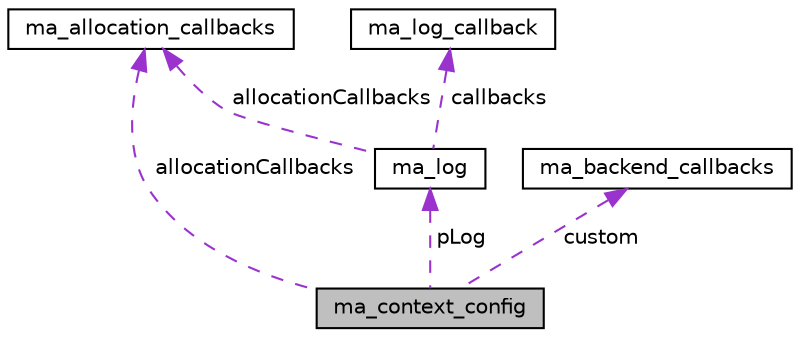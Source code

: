 digraph "ma_context_config"
{
 // LATEX_PDF_SIZE
  edge [fontname="Helvetica",fontsize="10",labelfontname="Helvetica",labelfontsize="10"];
  node [fontname="Helvetica",fontsize="10",shape=record];
  Node1 [label="ma_context_config",height=0.2,width=0.4,color="black", fillcolor="grey75", style="filled", fontcolor="black",tooltip=" "];
  Node2 -> Node1 [dir="back",color="darkorchid3",fontsize="10",style="dashed",label=" allocationCallbacks" ,fontname="Helvetica"];
  Node2 [label="ma_allocation_callbacks",height=0.2,width=0.4,color="black", fillcolor="white", style="filled",URL="$structma__allocation__callbacks.html",tooltip=" "];
  Node3 -> Node1 [dir="back",color="darkorchid3",fontsize="10",style="dashed",label=" pLog" ,fontname="Helvetica"];
  Node3 [label="ma_log",height=0.2,width=0.4,color="black", fillcolor="white", style="filled",URL="$structma__log.html",tooltip=" "];
  Node2 -> Node3 [dir="back",color="darkorchid3",fontsize="10",style="dashed",label=" allocationCallbacks" ,fontname="Helvetica"];
  Node4 -> Node3 [dir="back",color="darkorchid3",fontsize="10",style="dashed",label=" callbacks" ,fontname="Helvetica"];
  Node4 [label="ma_log_callback",height=0.2,width=0.4,color="black", fillcolor="white", style="filled",URL="$structma__log__callback.html",tooltip=" "];
  Node5 -> Node1 [dir="back",color="darkorchid3",fontsize="10",style="dashed",label=" custom" ,fontname="Helvetica"];
  Node5 [label="ma_backend_callbacks",height=0.2,width=0.4,color="black", fillcolor="white", style="filled",URL="$structma__backend__callbacks.html",tooltip=" "];
}
